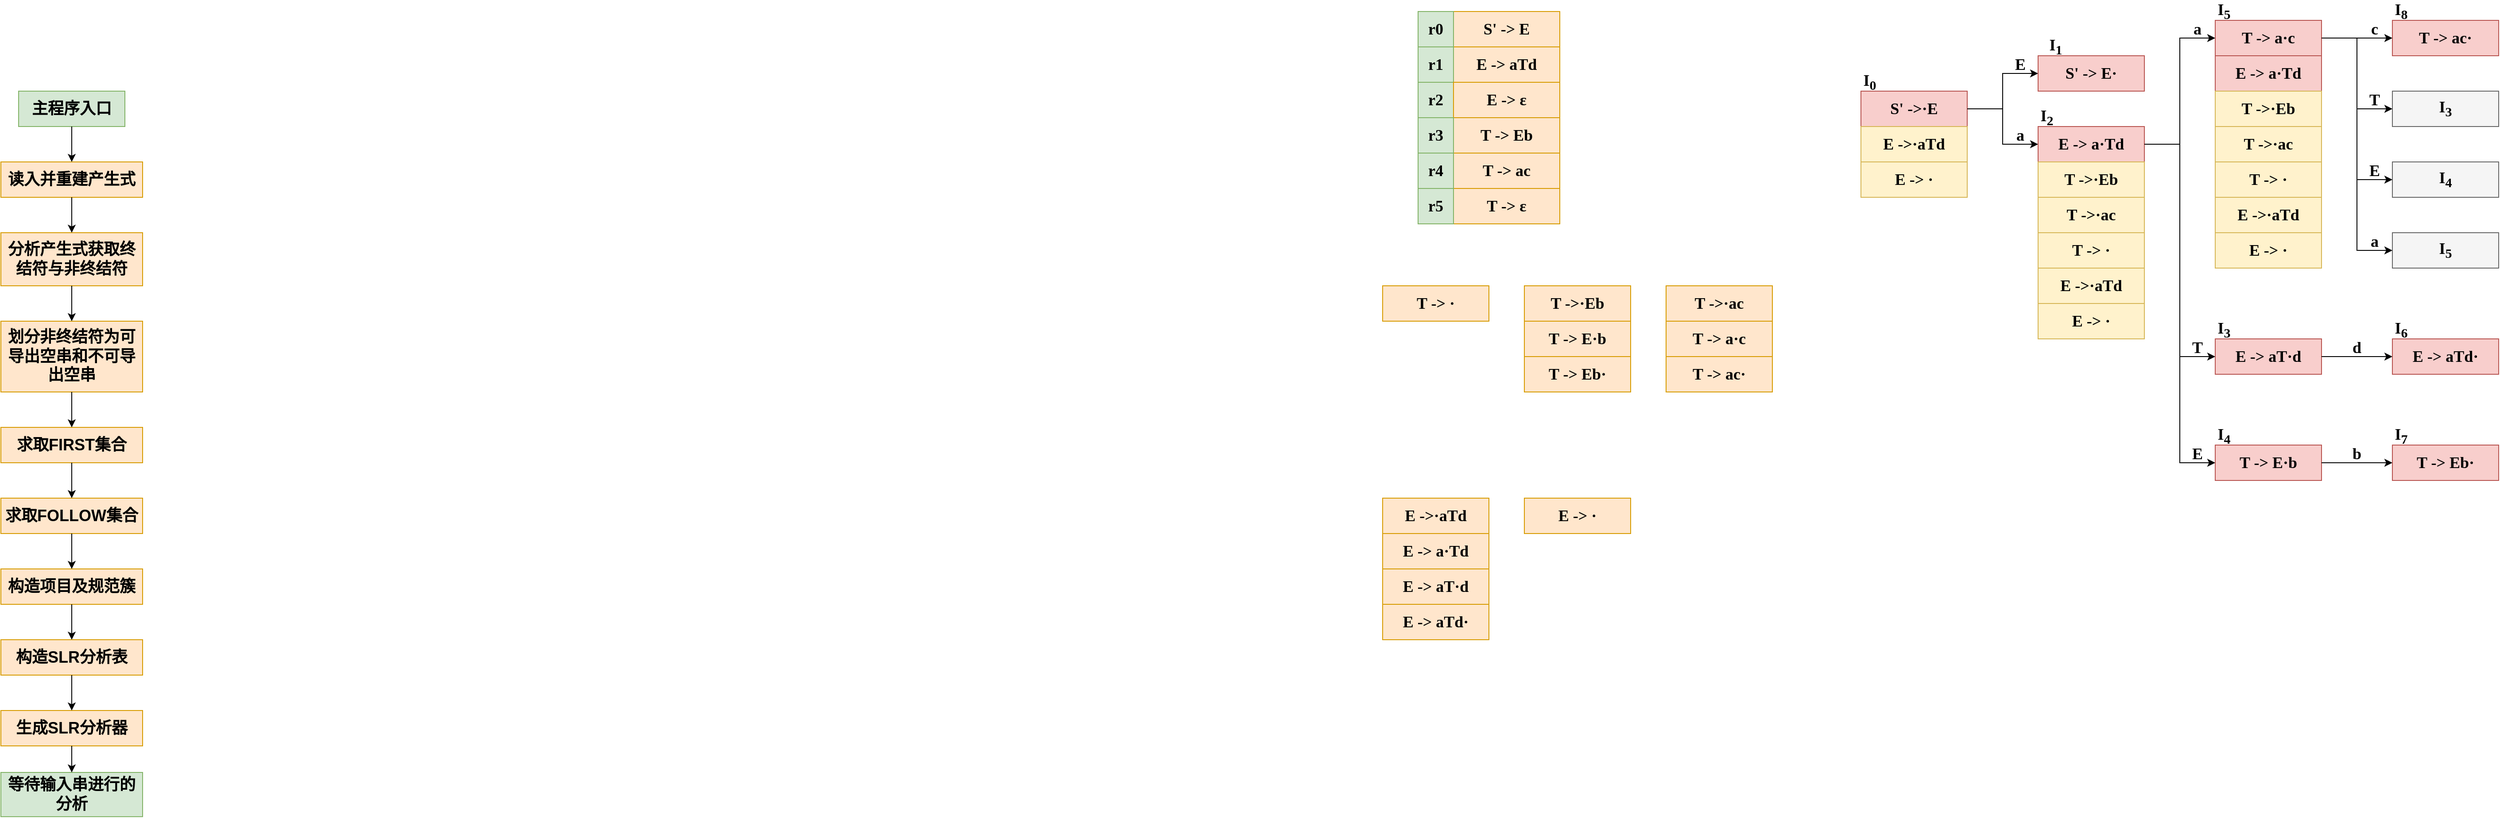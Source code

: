 <mxfile version="14.7.3" type="github">
  <diagram id="0YPb2u13IoEKau1Qp7Te" name="Page-1">
    <mxGraphModel dx="2214" dy="1277" grid="1" gridSize="10" guides="1" tooltips="1" connect="1" arrows="1" fold="1" page="1" pageScale="1" pageWidth="1654" pageHeight="2336" math="0" shadow="0">
      <root>
        <mxCell id="0" />
        <mxCell id="1" parent="0" />
        <mxCell id="Pd2eChNWipuQM7B-wFBg-22" value="" style="group" parent="1" vertex="1" connectable="0">
          <mxGeometry x="140" y="120" width="160" height="820" as="geometry" />
        </mxCell>
        <mxCell id="Pd2eChNWipuQM7B-wFBg-1" value="&lt;font style=&quot;font-size: 18px&quot;&gt;&lt;b&gt;主程序入口&lt;/b&gt;&lt;/font&gt;" style="rounded=0;whiteSpace=wrap;html=1;fillColor=#d5e8d4;strokeColor=#82b366;" parent="Pd2eChNWipuQM7B-wFBg-22" vertex="1">
          <mxGeometry x="20" width="120" height="40" as="geometry" />
        </mxCell>
        <mxCell id="Pd2eChNWipuQM7B-wFBg-2" value="&lt;font style=&quot;font-size: 18px&quot;&gt;&lt;b&gt;读入并重建产生式&lt;/b&gt;&lt;/font&gt;" style="rounded=0;whiteSpace=wrap;html=1;fillColor=#ffe6cc;strokeColor=#d79b00;" parent="Pd2eChNWipuQM7B-wFBg-22" vertex="1">
          <mxGeometry y="80" width="160" height="40" as="geometry" />
        </mxCell>
        <mxCell id="Pd2eChNWipuQM7B-wFBg-12" style="edgeStyle=orthogonalEdgeStyle;rounded=0;orthogonalLoop=1;jettySize=auto;html=1;exitX=0.5;exitY=1;exitDx=0;exitDy=0;" parent="Pd2eChNWipuQM7B-wFBg-22" source="Pd2eChNWipuQM7B-wFBg-1" target="Pd2eChNWipuQM7B-wFBg-2" edge="1">
          <mxGeometry relative="1" as="geometry" />
        </mxCell>
        <mxCell id="Pd2eChNWipuQM7B-wFBg-3" value="&lt;font style=&quot;font-size: 18px&quot;&gt;&lt;b&gt;分析产生式获取终结符与非终结符&lt;/b&gt;&lt;/font&gt;" style="rounded=0;whiteSpace=wrap;html=1;fillColor=#ffe6cc;strokeColor=#d79b00;" parent="Pd2eChNWipuQM7B-wFBg-22" vertex="1">
          <mxGeometry y="160" width="160" height="60" as="geometry" />
        </mxCell>
        <mxCell id="Pd2eChNWipuQM7B-wFBg-13" style="edgeStyle=orthogonalEdgeStyle;rounded=0;orthogonalLoop=1;jettySize=auto;html=1;exitX=0.5;exitY=1;exitDx=0;exitDy=0;" parent="Pd2eChNWipuQM7B-wFBg-22" source="Pd2eChNWipuQM7B-wFBg-2" target="Pd2eChNWipuQM7B-wFBg-3" edge="1">
          <mxGeometry relative="1" as="geometry" />
        </mxCell>
        <mxCell id="Pd2eChNWipuQM7B-wFBg-5" value="&lt;span style=&quot;font-size: 18px&quot;&gt;&lt;b&gt;划分非终结符为可导出空串和不可导出空串&lt;br&gt;&lt;/b&gt;&lt;/span&gt;" style="rounded=0;whiteSpace=wrap;html=1;fillColor=#ffe6cc;strokeColor=#d79b00;" parent="Pd2eChNWipuQM7B-wFBg-22" vertex="1">
          <mxGeometry y="260" width="160" height="80" as="geometry" />
        </mxCell>
        <mxCell id="Pd2eChNWipuQM7B-wFBg-14" style="edgeStyle=orthogonalEdgeStyle;rounded=0;orthogonalLoop=1;jettySize=auto;html=1;exitX=0.5;exitY=1;exitDx=0;exitDy=0;entryX=0.5;entryY=0;entryDx=0;entryDy=0;" parent="Pd2eChNWipuQM7B-wFBg-22" source="Pd2eChNWipuQM7B-wFBg-3" target="Pd2eChNWipuQM7B-wFBg-5" edge="1">
          <mxGeometry relative="1" as="geometry" />
        </mxCell>
        <mxCell id="Pd2eChNWipuQM7B-wFBg-6" value="&lt;span style=&quot;font-size: 18px&quot;&gt;&lt;b&gt;求取FIRST集合&lt;br&gt;&lt;/b&gt;&lt;/span&gt;" style="rounded=0;whiteSpace=wrap;html=1;fillColor=#ffe6cc;strokeColor=#d79b00;" parent="Pd2eChNWipuQM7B-wFBg-22" vertex="1">
          <mxGeometry y="380" width="160" height="40" as="geometry" />
        </mxCell>
        <mxCell id="Pd2eChNWipuQM7B-wFBg-15" style="edgeStyle=orthogonalEdgeStyle;rounded=0;orthogonalLoop=1;jettySize=auto;html=1;exitX=0.5;exitY=1;exitDx=0;exitDy=0;entryX=0.5;entryY=0;entryDx=0;entryDy=0;" parent="Pd2eChNWipuQM7B-wFBg-22" source="Pd2eChNWipuQM7B-wFBg-5" target="Pd2eChNWipuQM7B-wFBg-6" edge="1">
          <mxGeometry relative="1" as="geometry" />
        </mxCell>
        <mxCell id="Pd2eChNWipuQM7B-wFBg-7" value="&lt;span style=&quot;font-size: 18px&quot;&gt;&lt;b&gt;求取FOLLOW集合&lt;br&gt;&lt;/b&gt;&lt;/span&gt;" style="rounded=0;whiteSpace=wrap;html=1;fillColor=#ffe6cc;strokeColor=#d79b00;" parent="Pd2eChNWipuQM7B-wFBg-22" vertex="1">
          <mxGeometry y="460" width="160" height="40" as="geometry" />
        </mxCell>
        <mxCell id="Pd2eChNWipuQM7B-wFBg-16" style="edgeStyle=orthogonalEdgeStyle;rounded=0;orthogonalLoop=1;jettySize=auto;html=1;exitX=0.5;exitY=1;exitDx=0;exitDy=0;entryX=0.5;entryY=0;entryDx=0;entryDy=0;" parent="Pd2eChNWipuQM7B-wFBg-22" source="Pd2eChNWipuQM7B-wFBg-6" target="Pd2eChNWipuQM7B-wFBg-7" edge="1">
          <mxGeometry relative="1" as="geometry" />
        </mxCell>
        <mxCell id="Pd2eChNWipuQM7B-wFBg-8" value="&lt;span style=&quot;font-size: 18px&quot;&gt;&lt;b&gt;构造项目及规范簇&lt;br&gt;&lt;/b&gt;&lt;/span&gt;" style="rounded=0;whiteSpace=wrap;html=1;fillColor=#ffe6cc;strokeColor=#d79b00;" parent="Pd2eChNWipuQM7B-wFBg-22" vertex="1">
          <mxGeometry y="540" width="160" height="40" as="geometry" />
        </mxCell>
        <mxCell id="Pd2eChNWipuQM7B-wFBg-17" style="edgeStyle=orthogonalEdgeStyle;rounded=0;orthogonalLoop=1;jettySize=auto;html=1;exitX=0.5;exitY=1;exitDx=0;exitDy=0;entryX=0.5;entryY=0;entryDx=0;entryDy=0;" parent="Pd2eChNWipuQM7B-wFBg-22" source="Pd2eChNWipuQM7B-wFBg-7" target="Pd2eChNWipuQM7B-wFBg-8" edge="1">
          <mxGeometry relative="1" as="geometry" />
        </mxCell>
        <mxCell id="Pd2eChNWipuQM7B-wFBg-9" value="&lt;span style=&quot;font-size: 18px&quot;&gt;&lt;b&gt;构造SLR分析表&lt;br&gt;&lt;/b&gt;&lt;/span&gt;" style="rounded=0;whiteSpace=wrap;html=1;fillColor=#ffe6cc;strokeColor=#d79b00;" parent="Pd2eChNWipuQM7B-wFBg-22" vertex="1">
          <mxGeometry y="620" width="160" height="40" as="geometry" />
        </mxCell>
        <mxCell id="Pd2eChNWipuQM7B-wFBg-18" style="edgeStyle=orthogonalEdgeStyle;rounded=0;orthogonalLoop=1;jettySize=auto;html=1;exitX=0.5;exitY=1;exitDx=0;exitDy=0;entryX=0.5;entryY=0;entryDx=0;entryDy=0;" parent="Pd2eChNWipuQM7B-wFBg-22" source="Pd2eChNWipuQM7B-wFBg-8" target="Pd2eChNWipuQM7B-wFBg-9" edge="1">
          <mxGeometry relative="1" as="geometry" />
        </mxCell>
        <mxCell id="Pd2eChNWipuQM7B-wFBg-10" value="&lt;span style=&quot;font-size: 18px&quot;&gt;&lt;b&gt;生成SLR分析器&lt;br&gt;&lt;/b&gt;&lt;/span&gt;" style="rounded=0;whiteSpace=wrap;html=1;fillColor=#ffe6cc;strokeColor=#d79b00;" parent="Pd2eChNWipuQM7B-wFBg-22" vertex="1">
          <mxGeometry y="700" width="160" height="40" as="geometry" />
        </mxCell>
        <mxCell id="Pd2eChNWipuQM7B-wFBg-19" style="edgeStyle=orthogonalEdgeStyle;rounded=0;orthogonalLoop=1;jettySize=auto;html=1;entryX=0.5;entryY=0;entryDx=0;entryDy=0;" parent="Pd2eChNWipuQM7B-wFBg-22" source="Pd2eChNWipuQM7B-wFBg-9" target="Pd2eChNWipuQM7B-wFBg-10" edge="1">
          <mxGeometry relative="1" as="geometry" />
        </mxCell>
        <mxCell id="Pd2eChNWipuQM7B-wFBg-11" value="&lt;span style=&quot;font-size: 18px&quot;&gt;&lt;b&gt;等待输入串进行的分析&lt;/b&gt;&lt;/span&gt;" style="rounded=0;whiteSpace=wrap;html=1;fillColor=#d5e8d4;strokeColor=#82b366;" parent="Pd2eChNWipuQM7B-wFBg-22" vertex="1">
          <mxGeometry y="770" width="160" height="50" as="geometry" />
        </mxCell>
        <mxCell id="Pd2eChNWipuQM7B-wFBg-21" style="edgeStyle=orthogonalEdgeStyle;rounded=0;orthogonalLoop=1;jettySize=auto;html=1;exitX=0.5;exitY=1;exitDx=0;exitDy=0;entryX=0.5;entryY=0;entryDx=0;entryDy=0;" parent="Pd2eChNWipuQM7B-wFBg-22" source="Pd2eChNWipuQM7B-wFBg-10" target="Pd2eChNWipuQM7B-wFBg-11" edge="1">
          <mxGeometry relative="1" as="geometry" />
        </mxCell>
        <mxCell id="wYAp02LFLE07vY8hdoaV-23" value="" style="group" vertex="1" connectable="0" parent="1">
          <mxGeometry x="1740" y="30" width="160" height="240" as="geometry" />
        </mxCell>
        <mxCell id="wYAp02LFLE07vY8hdoaV-3" value="" style="group;" vertex="1" connectable="0" parent="wYAp02LFLE07vY8hdoaV-23">
          <mxGeometry width="160" height="40" as="geometry" />
        </mxCell>
        <mxCell id="wYAp02LFLE07vY8hdoaV-1" value="&lt;font style=&quot;font-size: 18px&quot; face=&quot;Comic Sans MS&quot;&gt;&lt;b&gt;S&#39; -&amp;gt; E&lt;/b&gt;&lt;/font&gt;" style="rounded=0;whiteSpace=wrap;html=1;fillColor=#ffe6cc;strokeColor=#d79b00;" vertex="1" parent="wYAp02LFLE07vY8hdoaV-3">
          <mxGeometry x="40" width="120" height="40" as="geometry" />
        </mxCell>
        <mxCell id="wYAp02LFLE07vY8hdoaV-2" value="&lt;font style=&quot;font-size: 18px&quot; face=&quot;Comic Sans MS&quot;&gt;&lt;b&gt;r0&lt;/b&gt;&lt;/font&gt;" style="rounded=0;whiteSpace=wrap;html=1;fillColor=#d5e8d4;strokeColor=#82b366;" vertex="1" parent="wYAp02LFLE07vY8hdoaV-3">
          <mxGeometry width="40" height="40" as="geometry" />
        </mxCell>
        <mxCell id="wYAp02LFLE07vY8hdoaV-4" value="" style="group" vertex="1" connectable="0" parent="wYAp02LFLE07vY8hdoaV-23">
          <mxGeometry y="40" width="160" height="40" as="geometry" />
        </mxCell>
        <mxCell id="wYAp02LFLE07vY8hdoaV-5" value="&lt;font style=&quot;font-size: 18px&quot; face=&quot;Comic Sans MS&quot;&gt;&lt;b&gt;E -&amp;gt; aTd&lt;/b&gt;&lt;/font&gt;" style="rounded=0;whiteSpace=wrap;html=1;fillColor=#ffe6cc;strokeColor=#d79b00;" vertex="1" parent="wYAp02LFLE07vY8hdoaV-4">
          <mxGeometry x="40" width="120" height="40" as="geometry" />
        </mxCell>
        <mxCell id="wYAp02LFLE07vY8hdoaV-6" value="&lt;font style=&quot;font-size: 18px&quot; face=&quot;Comic Sans MS&quot;&gt;&lt;b&gt;r1&lt;/b&gt;&lt;/font&gt;" style="rounded=0;whiteSpace=wrap;html=1;fillColor=#d5e8d4;strokeColor=#82b366;" vertex="1" parent="wYAp02LFLE07vY8hdoaV-4">
          <mxGeometry width="40" height="40" as="geometry" />
        </mxCell>
        <mxCell id="wYAp02LFLE07vY8hdoaV-7" value="" style="group" vertex="1" connectable="0" parent="wYAp02LFLE07vY8hdoaV-23">
          <mxGeometry y="80" width="160" height="40" as="geometry" />
        </mxCell>
        <mxCell id="wYAp02LFLE07vY8hdoaV-9" value="&lt;font style=&quot;font-size: 18px&quot; face=&quot;Comic Sans MS&quot;&gt;&lt;b&gt;r2&lt;/b&gt;&lt;/font&gt;" style="rounded=0;whiteSpace=wrap;html=1;fillColor=#d5e8d4;strokeColor=#82b366;" vertex="1" parent="wYAp02LFLE07vY8hdoaV-7">
          <mxGeometry width="40" height="40" as="geometry" />
        </mxCell>
        <mxCell id="wYAp02LFLE07vY8hdoaV-21" value="&lt;b style=&quot;font-family: &amp;#34;comic sans ms&amp;#34; ; font-size: 18px&quot;&gt;E -&amp;gt;&amp;nbsp;ε&lt;/b&gt;" style="rounded=0;whiteSpace=wrap;html=1;fillColor=#ffe6cc;strokeColor=#d79b00;" vertex="1" parent="wYAp02LFLE07vY8hdoaV-7">
          <mxGeometry x="40" width="120" height="40" as="geometry" />
        </mxCell>
        <mxCell id="wYAp02LFLE07vY8hdoaV-11" value="" style="group" vertex="1" connectable="0" parent="wYAp02LFLE07vY8hdoaV-23">
          <mxGeometry y="120" width="160" height="40" as="geometry" />
        </mxCell>
        <mxCell id="wYAp02LFLE07vY8hdoaV-12" value="&lt;font style=&quot;font-size: 18px&quot; face=&quot;Comic Sans MS&quot;&gt;&lt;b&gt;T -&amp;gt; Eb&lt;/b&gt;&lt;/font&gt;" style="rounded=0;whiteSpace=wrap;html=1;fillColor=#ffe6cc;strokeColor=#d79b00;" vertex="1" parent="wYAp02LFLE07vY8hdoaV-11">
          <mxGeometry x="40" width="120" height="40" as="geometry" />
        </mxCell>
        <mxCell id="wYAp02LFLE07vY8hdoaV-13" value="&lt;font style=&quot;font-size: 18px&quot; face=&quot;Comic Sans MS&quot;&gt;&lt;b&gt;r3&lt;/b&gt;&lt;/font&gt;" style="rounded=0;whiteSpace=wrap;html=1;fillColor=#d5e8d4;strokeColor=#82b366;" vertex="1" parent="wYAp02LFLE07vY8hdoaV-11">
          <mxGeometry width="40" height="40" as="geometry" />
        </mxCell>
        <mxCell id="wYAp02LFLE07vY8hdoaV-14" value="" style="group" vertex="1" connectable="0" parent="wYAp02LFLE07vY8hdoaV-23">
          <mxGeometry y="160" width="160" height="40" as="geometry" />
        </mxCell>
        <mxCell id="wYAp02LFLE07vY8hdoaV-15" value="&lt;font style=&quot;font-size: 18px&quot; face=&quot;Comic Sans MS&quot;&gt;&lt;b&gt;T -&amp;gt; ac&lt;/b&gt;&lt;/font&gt;" style="rounded=0;whiteSpace=wrap;html=1;fillColor=#ffe6cc;strokeColor=#d79b00;" vertex="1" parent="wYAp02LFLE07vY8hdoaV-14">
          <mxGeometry x="40" width="120" height="40" as="geometry" />
        </mxCell>
        <mxCell id="wYAp02LFLE07vY8hdoaV-16" value="&lt;font style=&quot;font-size: 18px&quot; face=&quot;Comic Sans MS&quot;&gt;&lt;b&gt;r4&lt;/b&gt;&lt;/font&gt;" style="rounded=0;whiteSpace=wrap;html=1;fillColor=#d5e8d4;strokeColor=#82b366;" vertex="1" parent="wYAp02LFLE07vY8hdoaV-14">
          <mxGeometry width="40" height="40" as="geometry" />
        </mxCell>
        <mxCell id="wYAp02LFLE07vY8hdoaV-17" value="" style="group" vertex="1" connectable="0" parent="wYAp02LFLE07vY8hdoaV-23">
          <mxGeometry y="200" width="160" height="40" as="geometry" />
        </mxCell>
        <mxCell id="wYAp02LFLE07vY8hdoaV-18" value="&lt;font style=&quot;font-size: 18px&quot; face=&quot;Comic Sans MS&quot;&gt;&lt;b&gt;T -&amp;gt;&amp;nbsp;&lt;/b&gt;&lt;/font&gt;&lt;b style=&quot;font-family: &amp;#34;comic sans ms&amp;#34; ; font-size: 18px&quot;&gt;ε&lt;/b&gt;" style="rounded=0;whiteSpace=wrap;html=1;fillColor=#ffe6cc;strokeColor=#d79b00;" vertex="1" parent="wYAp02LFLE07vY8hdoaV-17">
          <mxGeometry x="40" width="120" height="40" as="geometry" />
        </mxCell>
        <mxCell id="wYAp02LFLE07vY8hdoaV-19" value="&lt;font style=&quot;font-size: 18px&quot; face=&quot;Comic Sans MS&quot;&gt;&lt;b&gt;r5&lt;/b&gt;&lt;/font&gt;" style="rounded=0;whiteSpace=wrap;html=1;fillColor=#d5e8d4;strokeColor=#82b366;" vertex="1" parent="wYAp02LFLE07vY8hdoaV-17">
          <mxGeometry width="40" height="40" as="geometry" />
        </mxCell>
        <mxCell id="wYAp02LFLE07vY8hdoaV-28" value="&lt;font style=&quot;font-size: 18px&quot; face=&quot;Comic Sans MS&quot;&gt;&lt;b&gt;T -&amp;gt;&lt;/b&gt;&lt;/font&gt;&lt;b style=&quot;font-size: 18px&quot;&gt;&lt;font face=&quot;Comic Sans MS&quot;&gt;·&lt;/font&gt;&lt;/b&gt;&lt;font style=&quot;font-size: 18px&quot; face=&quot;Comic Sans MS&quot;&gt;&lt;b&gt;Eb&lt;/b&gt;&lt;/font&gt;" style="rounded=0;whiteSpace=wrap;html=1;fillColor=#ffe6cc;strokeColor=#d79b00;" vertex="1" parent="1">
          <mxGeometry x="1860" y="340" width="120" height="40" as="geometry" />
        </mxCell>
        <mxCell id="wYAp02LFLE07vY8hdoaV-29" value="&lt;font style=&quot;font-size: 18px&quot; face=&quot;Comic Sans MS&quot;&gt;&lt;b&gt;T -&amp;gt;&lt;/b&gt;&lt;/font&gt;&lt;b style=&quot;font-size: 18px&quot;&gt;&lt;font face=&quot;Comic Sans MS&quot;&gt;·&lt;/font&gt;&lt;/b&gt;&lt;font style=&quot;font-size: 18px&quot; face=&quot;Comic Sans MS&quot;&gt;&lt;b&gt;ac&lt;/b&gt;&lt;/font&gt;" style="rounded=0;whiteSpace=wrap;html=1;fillColor=#ffe6cc;strokeColor=#d79b00;" vertex="1" parent="1">
          <mxGeometry x="2020" y="340" width="120" height="40" as="geometry" />
        </mxCell>
        <mxCell id="wYAp02LFLE07vY8hdoaV-30" value="&lt;font style=&quot;font-size: 18px&quot;&gt;&lt;b&gt;&lt;font face=&quot;Comic Sans MS&quot;&gt;T -&amp;gt; ·&lt;/font&gt;&lt;/b&gt;&lt;/font&gt;" style="rounded=0;whiteSpace=wrap;html=1;fillColor=#ffe6cc;strokeColor=#d79b00;" vertex="1" parent="1">
          <mxGeometry x="1700" y="340" width="120" height="40" as="geometry" />
        </mxCell>
        <mxCell id="wYAp02LFLE07vY8hdoaV-31" value="&lt;font style=&quot;font-size: 18px&quot; face=&quot;Comic Sans MS&quot;&gt;&lt;b&gt;E -&amp;gt;&lt;/b&gt;&lt;/font&gt;&lt;b style=&quot;font-size: 18px&quot;&gt;&lt;font face=&quot;Comic Sans MS&quot;&gt;·&lt;/font&gt;&lt;/b&gt;&lt;font style=&quot;font-size: 18px&quot; face=&quot;Comic Sans MS&quot;&gt;&lt;b&gt;aTd&lt;/b&gt;&lt;/font&gt;" style="rounded=0;whiteSpace=wrap;html=1;fillColor=#ffe6cc;strokeColor=#d79b00;" vertex="1" parent="1">
          <mxGeometry x="1700" y="580" width="120" height="40" as="geometry" />
        </mxCell>
        <mxCell id="wYAp02LFLE07vY8hdoaV-32" value="&lt;b style=&quot;font-size: 18px&quot;&gt;&lt;font face=&quot;Comic Sans MS&quot;&gt;E -&amp;gt; ·&lt;/font&gt;&lt;/b&gt;" style="rounded=0;whiteSpace=wrap;html=1;fillColor=#ffe6cc;strokeColor=#d79b00;" vertex="1" parent="1">
          <mxGeometry x="1860" y="580" width="120" height="40" as="geometry" />
        </mxCell>
        <mxCell id="wYAp02LFLE07vY8hdoaV-33" value="&lt;font style=&quot;font-size: 18px&quot; face=&quot;Comic Sans MS&quot;&gt;&lt;b&gt;T -&amp;gt; E&lt;/b&gt;&lt;/font&gt;&lt;b style=&quot;font-size: 18px&quot;&gt;&lt;font face=&quot;Comic Sans MS&quot;&gt;·&lt;/font&gt;&lt;/b&gt;&lt;font style=&quot;font-size: 18px&quot; face=&quot;Comic Sans MS&quot;&gt;&lt;b&gt;b&lt;/b&gt;&lt;/font&gt;" style="rounded=0;whiteSpace=wrap;html=1;fillColor=#ffe6cc;strokeColor=#d79b00;" vertex="1" parent="1">
          <mxGeometry x="1860" y="380" width="120" height="40" as="geometry" />
        </mxCell>
        <mxCell id="wYAp02LFLE07vY8hdoaV-34" value="&lt;font style=&quot;font-size: 18px&quot; face=&quot;Comic Sans MS&quot;&gt;&lt;b&gt;T -&amp;gt; E&lt;/b&gt;&lt;/font&gt;&lt;font style=&quot;font-size: 18px&quot; face=&quot;Comic Sans MS&quot;&gt;&lt;b&gt;b&lt;/b&gt;&lt;/font&gt;&lt;b style=&quot;font-size: 18px&quot;&gt;&lt;font face=&quot;Comic Sans MS&quot;&gt;·&lt;/font&gt;&lt;/b&gt;" style="rounded=0;whiteSpace=wrap;html=1;fillColor=#ffe6cc;strokeColor=#d79b00;" vertex="1" parent="1">
          <mxGeometry x="1860" y="420" width="120" height="40" as="geometry" />
        </mxCell>
        <mxCell id="wYAp02LFLE07vY8hdoaV-35" value="&lt;font style=&quot;font-size: 18px&quot; face=&quot;Comic Sans MS&quot;&gt;&lt;b&gt;T -&amp;gt; a&lt;/b&gt;&lt;/font&gt;&lt;b style=&quot;font-size: 18px&quot;&gt;&lt;font face=&quot;Comic Sans MS&quot;&gt;·&lt;/font&gt;&lt;/b&gt;&lt;font style=&quot;font-size: 18px&quot; face=&quot;Comic Sans MS&quot;&gt;&lt;b&gt;c&lt;/b&gt;&lt;/font&gt;" style="rounded=0;whiteSpace=wrap;html=1;fillColor=#ffe6cc;strokeColor=#d79b00;" vertex="1" parent="1">
          <mxGeometry x="2020" y="380" width="120" height="40" as="geometry" />
        </mxCell>
        <mxCell id="wYAp02LFLE07vY8hdoaV-36" value="&lt;font style=&quot;font-size: 18px&quot; face=&quot;Comic Sans MS&quot;&gt;&lt;b&gt;T -&amp;gt; ac&lt;/b&gt;&lt;/font&gt;&lt;b style=&quot;font-size: 18px&quot;&gt;&lt;font face=&quot;Comic Sans MS&quot;&gt;·&lt;/font&gt;&lt;/b&gt;" style="rounded=0;whiteSpace=wrap;html=1;fillColor=#ffe6cc;strokeColor=#d79b00;" vertex="1" parent="1">
          <mxGeometry x="2020" y="420" width="120" height="40" as="geometry" />
        </mxCell>
        <mxCell id="wYAp02LFLE07vY8hdoaV-37" value="&lt;font style=&quot;font-size: 18px&quot; face=&quot;Comic Sans MS&quot;&gt;&lt;b&gt;E -&amp;gt; a&lt;/b&gt;&lt;/font&gt;&lt;b style=&quot;font-size: 18px&quot;&gt;&lt;font face=&quot;Comic Sans MS&quot;&gt;·&lt;/font&gt;&lt;/b&gt;&lt;font style=&quot;font-size: 18px&quot; face=&quot;Comic Sans MS&quot;&gt;&lt;b&gt;Td&lt;/b&gt;&lt;/font&gt;" style="rounded=0;whiteSpace=wrap;html=1;fillColor=#ffe6cc;strokeColor=#d79b00;" vertex="1" parent="1">
          <mxGeometry x="1700" y="620" width="120" height="40" as="geometry" />
        </mxCell>
        <mxCell id="wYAp02LFLE07vY8hdoaV-38" value="&lt;font style=&quot;font-size: 18px&quot; face=&quot;Comic Sans MS&quot;&gt;&lt;b&gt;E -&amp;gt; aT&lt;/b&gt;&lt;/font&gt;&lt;b style=&quot;font-size: 18px&quot;&gt;&lt;font face=&quot;Comic Sans MS&quot;&gt;·&lt;/font&gt;&lt;/b&gt;&lt;font style=&quot;font-size: 18px&quot; face=&quot;Comic Sans MS&quot;&gt;&lt;b&gt;d&lt;/b&gt;&lt;/font&gt;" style="rounded=0;whiteSpace=wrap;html=1;fillColor=#ffe6cc;strokeColor=#d79b00;" vertex="1" parent="1">
          <mxGeometry x="1700" y="660" width="120" height="40" as="geometry" />
        </mxCell>
        <mxCell id="wYAp02LFLE07vY8hdoaV-39" value="&lt;font style=&quot;font-size: 18px&quot; face=&quot;Comic Sans MS&quot;&gt;&lt;b&gt;E -&amp;gt; aTd&lt;/b&gt;&lt;/font&gt;&lt;b style=&quot;font-size: 18px&quot;&gt;&lt;font face=&quot;Comic Sans MS&quot;&gt;·&lt;/font&gt;&lt;/b&gt;" style="rounded=0;whiteSpace=wrap;html=1;fillColor=#ffe6cc;strokeColor=#d79b00;" vertex="1" parent="1">
          <mxGeometry x="1700" y="700" width="120" height="40" as="geometry" />
        </mxCell>
        <mxCell id="wYAp02LFLE07vY8hdoaV-104" value="" style="group" vertex="1" connectable="0" parent="1">
          <mxGeometry x="2230" y="20" width="730" height="540" as="geometry" />
        </mxCell>
        <mxCell id="wYAp02LFLE07vY8hdoaV-25" value="&lt;font style=&quot;font-size: 18px&quot; face=&quot;Comic Sans MS&quot;&gt;&lt;b&gt;S&#39; -&amp;gt; E&lt;/b&gt;&lt;/font&gt;&lt;b style=&quot;font-size: 18px&quot;&gt;&lt;font face=&quot;Comic Sans MS&quot;&gt;·&lt;/font&gt;&lt;/b&gt;" style="rounded=0;whiteSpace=wrap;html=1;fillColor=#f8cecc;strokeColor=#b85450;" vertex="1" parent="wYAp02LFLE07vY8hdoaV-104">
          <mxGeometry x="210" y="60" width="120" height="40" as="geometry" />
        </mxCell>
        <mxCell id="wYAp02LFLE07vY8hdoaV-42" value="" style="group" vertex="1" connectable="0" parent="wYAp02LFLE07vY8hdoaV-104">
          <mxGeometry x="10" y="100" width="120" height="120" as="geometry" />
        </mxCell>
        <mxCell id="wYAp02LFLE07vY8hdoaV-24" value="&lt;font style=&quot;font-size: 18px&quot; face=&quot;Comic Sans MS&quot;&gt;&lt;b&gt;S&#39; -&amp;gt;&lt;/b&gt;&lt;/font&gt;&lt;b style=&quot;font-size: 18px&quot;&gt;&lt;font face=&quot;Comic Sans MS&quot;&gt;·&lt;/font&gt;&lt;/b&gt;&lt;font style=&quot;font-size: 18px&quot; face=&quot;Comic Sans MS&quot;&gt;&lt;b&gt;E&lt;/b&gt;&lt;/font&gt;" style="rounded=0;whiteSpace=wrap;html=1;fillColor=#f8cecc;strokeColor=#b85450;" vertex="1" parent="wYAp02LFLE07vY8hdoaV-42">
          <mxGeometry width="120" height="40" as="geometry" />
        </mxCell>
        <mxCell id="wYAp02LFLE07vY8hdoaV-40" value="&lt;font style=&quot;font-size: 18px&quot; face=&quot;Comic Sans MS&quot;&gt;&lt;b&gt;E -&amp;gt;&lt;/b&gt;&lt;/font&gt;&lt;b style=&quot;font-size: 18px&quot;&gt;&lt;font face=&quot;Comic Sans MS&quot;&gt;·&lt;/font&gt;&lt;/b&gt;&lt;font style=&quot;font-size: 18px&quot; face=&quot;Comic Sans MS&quot;&gt;&lt;b&gt;aTd&lt;/b&gt;&lt;/font&gt;" style="rounded=0;whiteSpace=wrap;html=1;fillColor=#fff2cc;strokeColor=#d6b656;" vertex="1" parent="wYAp02LFLE07vY8hdoaV-42">
          <mxGeometry y="40" width="120" height="40" as="geometry" />
        </mxCell>
        <mxCell id="wYAp02LFLE07vY8hdoaV-41" value="&lt;b style=&quot;font-size: 18px&quot;&gt;&lt;font face=&quot;Comic Sans MS&quot;&gt;E -&amp;gt; ·&lt;/font&gt;&lt;/b&gt;" style="rounded=0;whiteSpace=wrap;html=1;fillColor=#fff2cc;strokeColor=#d6b656;" vertex="1" parent="wYAp02LFLE07vY8hdoaV-42">
          <mxGeometry y="80" width="120" height="40" as="geometry" />
        </mxCell>
        <mxCell id="wYAp02LFLE07vY8hdoaV-49" value="" style="group" vertex="1" connectable="0" parent="wYAp02LFLE07vY8hdoaV-104">
          <mxGeometry x="210" y="140" width="120" height="240" as="geometry" />
        </mxCell>
        <mxCell id="wYAp02LFLE07vY8hdoaV-43" value="&lt;font style=&quot;font-size: 18px&quot; face=&quot;Comic Sans MS&quot;&gt;&lt;b&gt;E -&amp;gt; a&lt;/b&gt;&lt;/font&gt;&lt;b style=&quot;font-size: 18px&quot;&gt;&lt;font face=&quot;Comic Sans MS&quot;&gt;·&lt;/font&gt;&lt;/b&gt;&lt;font style=&quot;font-size: 18px&quot; face=&quot;Comic Sans MS&quot;&gt;&lt;b&gt;Td&lt;/b&gt;&lt;/font&gt;" style="rounded=0;whiteSpace=wrap;html=1;fillColor=#f8cecc;strokeColor=#b85450;" vertex="1" parent="wYAp02LFLE07vY8hdoaV-49">
          <mxGeometry width="120" height="40" as="geometry" />
        </mxCell>
        <mxCell id="wYAp02LFLE07vY8hdoaV-44" value="&lt;font style=&quot;font-size: 18px&quot; face=&quot;Comic Sans MS&quot;&gt;&lt;b&gt;T -&amp;gt;&lt;/b&gt;&lt;/font&gt;&lt;b style=&quot;font-size: 18px&quot;&gt;&lt;font face=&quot;Comic Sans MS&quot;&gt;·&lt;/font&gt;&lt;/b&gt;&lt;font style=&quot;font-size: 18px&quot; face=&quot;Comic Sans MS&quot;&gt;&lt;b&gt;Eb&lt;/b&gt;&lt;/font&gt;" style="rounded=0;whiteSpace=wrap;html=1;fillColor=#fff2cc;strokeColor=#d6b656;" vertex="1" parent="wYAp02LFLE07vY8hdoaV-49">
          <mxGeometry y="40" width="120" height="40" as="geometry" />
        </mxCell>
        <mxCell id="wYAp02LFLE07vY8hdoaV-45" value="&lt;font style=&quot;font-size: 18px&quot; face=&quot;Comic Sans MS&quot;&gt;&lt;b&gt;T -&amp;gt;&lt;/b&gt;&lt;/font&gt;&lt;b style=&quot;font-size: 18px&quot;&gt;&lt;font face=&quot;Comic Sans MS&quot;&gt;·&lt;/font&gt;&lt;/b&gt;&lt;font style=&quot;font-size: 18px&quot; face=&quot;Comic Sans MS&quot;&gt;&lt;b&gt;ac&lt;/b&gt;&lt;/font&gt;" style="rounded=0;whiteSpace=wrap;html=1;fillColor=#fff2cc;strokeColor=#d6b656;" vertex="1" parent="wYAp02LFLE07vY8hdoaV-49">
          <mxGeometry y="80" width="120" height="40" as="geometry" />
        </mxCell>
        <mxCell id="wYAp02LFLE07vY8hdoaV-46" value="&lt;font style=&quot;font-size: 18px&quot;&gt;&lt;b&gt;&lt;font face=&quot;Comic Sans MS&quot;&gt;T -&amp;gt; ·&lt;/font&gt;&lt;/b&gt;&lt;/font&gt;" style="rounded=0;whiteSpace=wrap;html=1;fillColor=#fff2cc;strokeColor=#d6b656;" vertex="1" parent="wYAp02LFLE07vY8hdoaV-49">
          <mxGeometry y="120" width="120" height="40" as="geometry" />
        </mxCell>
        <mxCell id="wYAp02LFLE07vY8hdoaV-47" value="&lt;font style=&quot;font-size: 18px&quot; face=&quot;Comic Sans MS&quot;&gt;&lt;b&gt;E -&amp;gt;&lt;/b&gt;&lt;/font&gt;&lt;b style=&quot;font-size: 18px&quot;&gt;&lt;font face=&quot;Comic Sans MS&quot;&gt;·&lt;/font&gt;&lt;/b&gt;&lt;font style=&quot;font-size: 18px&quot; face=&quot;Comic Sans MS&quot;&gt;&lt;b&gt;aTd&lt;/b&gt;&lt;/font&gt;" style="rounded=0;whiteSpace=wrap;html=1;fillColor=#fff2cc;strokeColor=#d6b656;" vertex="1" parent="wYAp02LFLE07vY8hdoaV-49">
          <mxGeometry y="160" width="120" height="40" as="geometry" />
        </mxCell>
        <mxCell id="wYAp02LFLE07vY8hdoaV-48" value="&lt;b style=&quot;font-size: 18px&quot;&gt;&lt;font face=&quot;Comic Sans MS&quot;&gt;E -&amp;gt; ·&lt;/font&gt;&lt;/b&gt;" style="rounded=0;whiteSpace=wrap;html=1;fillColor=#fff2cc;strokeColor=#d6b656;" vertex="1" parent="wYAp02LFLE07vY8hdoaV-49">
          <mxGeometry y="200" width="120" height="40" as="geometry" />
        </mxCell>
        <mxCell id="wYAp02LFLE07vY8hdoaV-57" value="" style="group" vertex="1" connectable="0" parent="wYAp02LFLE07vY8hdoaV-104">
          <mxGeometry x="410" y="20" width="120" height="280" as="geometry" />
        </mxCell>
        <mxCell id="wYAp02LFLE07vY8hdoaV-50" value="&lt;font style=&quot;font-size: 18px&quot; face=&quot;Comic Sans MS&quot;&gt;&lt;b&gt;T -&amp;gt; a&lt;/b&gt;&lt;/font&gt;&lt;b style=&quot;font-size: 18px&quot;&gt;&lt;font face=&quot;Comic Sans MS&quot;&gt;·&lt;/font&gt;&lt;/b&gt;&lt;font style=&quot;font-size: 18px&quot; face=&quot;Comic Sans MS&quot;&gt;&lt;b&gt;c&lt;/b&gt;&lt;/font&gt;" style="rounded=0;whiteSpace=wrap;html=1;fillColor=#f8cecc;strokeColor=#b85450;" vertex="1" parent="wYAp02LFLE07vY8hdoaV-57">
          <mxGeometry width="120" height="40" as="geometry" />
        </mxCell>
        <mxCell id="wYAp02LFLE07vY8hdoaV-51" value="&lt;font style=&quot;font-size: 18px&quot; face=&quot;Comic Sans MS&quot;&gt;&lt;b&gt;E -&amp;gt; a&lt;/b&gt;&lt;/font&gt;&lt;b style=&quot;font-size: 18px&quot;&gt;&lt;font face=&quot;Comic Sans MS&quot;&gt;·&lt;/font&gt;&lt;/b&gt;&lt;font style=&quot;font-size: 18px&quot; face=&quot;Comic Sans MS&quot;&gt;&lt;b&gt;Td&lt;/b&gt;&lt;/font&gt;" style="rounded=0;whiteSpace=wrap;html=1;fillColor=#f8cecc;strokeColor=#b85450;" vertex="1" parent="wYAp02LFLE07vY8hdoaV-57">
          <mxGeometry y="40" width="120" height="40" as="geometry" />
        </mxCell>
        <mxCell id="wYAp02LFLE07vY8hdoaV-52" value="&lt;font style=&quot;font-size: 18px&quot; face=&quot;Comic Sans MS&quot;&gt;&lt;b&gt;T -&amp;gt;&lt;/b&gt;&lt;/font&gt;&lt;b style=&quot;font-size: 18px&quot;&gt;&lt;font face=&quot;Comic Sans MS&quot;&gt;·&lt;/font&gt;&lt;/b&gt;&lt;font style=&quot;font-size: 18px&quot; face=&quot;Comic Sans MS&quot;&gt;&lt;b&gt;Eb&lt;/b&gt;&lt;/font&gt;" style="rounded=0;whiteSpace=wrap;html=1;fillColor=#fff2cc;strokeColor=#d6b656;" vertex="1" parent="wYAp02LFLE07vY8hdoaV-57">
          <mxGeometry y="80" width="120" height="40" as="geometry" />
        </mxCell>
        <mxCell id="wYAp02LFLE07vY8hdoaV-53" value="&lt;font style=&quot;font-size: 18px&quot; face=&quot;Comic Sans MS&quot;&gt;&lt;b&gt;T -&amp;gt;&lt;/b&gt;&lt;/font&gt;&lt;b style=&quot;font-size: 18px&quot;&gt;&lt;font face=&quot;Comic Sans MS&quot;&gt;·&lt;/font&gt;&lt;/b&gt;&lt;font style=&quot;font-size: 18px&quot; face=&quot;Comic Sans MS&quot;&gt;&lt;b&gt;ac&lt;/b&gt;&lt;/font&gt;" style="rounded=0;whiteSpace=wrap;html=1;fillColor=#fff2cc;strokeColor=#d6b656;" vertex="1" parent="wYAp02LFLE07vY8hdoaV-57">
          <mxGeometry y="120" width="120" height="40" as="geometry" />
        </mxCell>
        <mxCell id="wYAp02LFLE07vY8hdoaV-54" value="&lt;font style=&quot;font-size: 18px&quot;&gt;&lt;b&gt;&lt;font face=&quot;Comic Sans MS&quot;&gt;T -&amp;gt; ·&lt;/font&gt;&lt;/b&gt;&lt;/font&gt;" style="rounded=0;whiteSpace=wrap;html=1;fillColor=#fff2cc;strokeColor=#d6b656;" vertex="1" parent="wYAp02LFLE07vY8hdoaV-57">
          <mxGeometry y="160" width="120" height="40" as="geometry" />
        </mxCell>
        <mxCell id="wYAp02LFLE07vY8hdoaV-55" value="&lt;font style=&quot;font-size: 18px&quot; face=&quot;Comic Sans MS&quot;&gt;&lt;b&gt;E -&amp;gt;&lt;/b&gt;&lt;/font&gt;&lt;b style=&quot;font-size: 18px&quot;&gt;&lt;font face=&quot;Comic Sans MS&quot;&gt;·&lt;/font&gt;&lt;/b&gt;&lt;font style=&quot;font-size: 18px&quot; face=&quot;Comic Sans MS&quot;&gt;&lt;b&gt;aTd&lt;/b&gt;&lt;/font&gt;" style="rounded=0;whiteSpace=wrap;html=1;fillColor=#fff2cc;strokeColor=#d6b656;" vertex="1" parent="wYAp02LFLE07vY8hdoaV-57">
          <mxGeometry y="200" width="120" height="40" as="geometry" />
        </mxCell>
        <mxCell id="wYAp02LFLE07vY8hdoaV-56" value="&lt;b style=&quot;font-size: 18px&quot;&gt;&lt;font face=&quot;Comic Sans MS&quot;&gt;E -&amp;gt; ·&lt;/font&gt;&lt;/b&gt;" style="rounded=0;whiteSpace=wrap;html=1;fillColor=#fff2cc;strokeColor=#d6b656;" vertex="1" parent="wYAp02LFLE07vY8hdoaV-57">
          <mxGeometry y="240" width="120" height="40" as="geometry" />
        </mxCell>
        <mxCell id="wYAp02LFLE07vY8hdoaV-58" value="&lt;font style=&quot;font-size: 18px&quot; face=&quot;Comic Sans MS&quot;&gt;&lt;b&gt;T -&amp;gt; ac&lt;/b&gt;&lt;/font&gt;&lt;b style=&quot;font-size: 18px&quot;&gt;&lt;font face=&quot;Comic Sans MS&quot;&gt;·&lt;/font&gt;&lt;/b&gt;" style="rounded=0;whiteSpace=wrap;html=1;fillColor=#f8cecc;strokeColor=#b85450;" vertex="1" parent="wYAp02LFLE07vY8hdoaV-104">
          <mxGeometry x="610" y="20" width="120" height="40" as="geometry" />
        </mxCell>
        <mxCell id="wYAp02LFLE07vY8hdoaV-59" value="&lt;font style=&quot;font-size: 18px&quot; face=&quot;Comic Sans MS&quot;&gt;&lt;b&gt;E -&amp;gt; aT&lt;/b&gt;&lt;/font&gt;&lt;b style=&quot;font-size: 18px&quot;&gt;&lt;font face=&quot;Comic Sans MS&quot;&gt;·&lt;/font&gt;&lt;/b&gt;&lt;font style=&quot;font-size: 18px&quot; face=&quot;Comic Sans MS&quot;&gt;&lt;b&gt;d&lt;/b&gt;&lt;/font&gt;" style="rounded=0;whiteSpace=wrap;html=1;fillColor=#f8cecc;strokeColor=#b85450;" vertex="1" parent="wYAp02LFLE07vY8hdoaV-104">
          <mxGeometry x="410" y="380" width="120" height="40" as="geometry" />
        </mxCell>
        <mxCell id="wYAp02LFLE07vY8hdoaV-60" value="&lt;font style=&quot;font-size: 18px&quot; face=&quot;Comic Sans MS&quot;&gt;&lt;b&gt;E -&amp;gt; aTd&lt;/b&gt;&lt;/font&gt;&lt;b style=&quot;font-size: 18px&quot;&gt;&lt;font face=&quot;Comic Sans MS&quot;&gt;·&lt;/font&gt;&lt;/b&gt;" style="rounded=0;whiteSpace=wrap;html=1;fillColor=#f8cecc;strokeColor=#b85450;" vertex="1" parent="wYAp02LFLE07vY8hdoaV-104">
          <mxGeometry x="610" y="380" width="120" height="40" as="geometry" />
        </mxCell>
        <mxCell id="wYAp02LFLE07vY8hdoaV-61" value="&lt;font style=&quot;font-size: 18px&quot; face=&quot;Comic Sans MS&quot;&gt;&lt;b&gt;T -&amp;gt; E&lt;/b&gt;&lt;/font&gt;&lt;b style=&quot;font-size: 18px&quot;&gt;&lt;font face=&quot;Comic Sans MS&quot;&gt;·&lt;/font&gt;&lt;/b&gt;&lt;font style=&quot;font-size: 18px&quot; face=&quot;Comic Sans MS&quot;&gt;&lt;b&gt;b&lt;/b&gt;&lt;/font&gt;" style="rounded=0;whiteSpace=wrap;html=1;fillColor=#f8cecc;strokeColor=#b85450;" vertex="1" parent="wYAp02LFLE07vY8hdoaV-104">
          <mxGeometry x="410" y="500" width="120" height="40" as="geometry" />
        </mxCell>
        <mxCell id="wYAp02LFLE07vY8hdoaV-62" value="&lt;font style=&quot;font-size: 18px&quot; face=&quot;Comic Sans MS&quot;&gt;&lt;b&gt;T -&amp;gt; E&lt;/b&gt;&lt;/font&gt;&lt;font style=&quot;font-size: 18px&quot; face=&quot;Comic Sans MS&quot;&gt;&lt;b&gt;b&lt;/b&gt;&lt;/font&gt;&lt;b style=&quot;font-size: 18px&quot;&gt;&lt;font face=&quot;Comic Sans MS&quot;&gt;·&lt;/font&gt;&lt;/b&gt;" style="rounded=0;whiteSpace=wrap;html=1;fillColor=#f8cecc;strokeColor=#b85450;" vertex="1" parent="wYAp02LFLE07vY8hdoaV-104">
          <mxGeometry x="610" y="500" width="120" height="40" as="geometry" />
        </mxCell>
        <mxCell id="wYAp02LFLE07vY8hdoaV-64" style="edgeStyle=orthogonalEdgeStyle;rounded=0;orthogonalLoop=1;jettySize=auto;html=1;exitX=1;exitY=0.5;exitDx=0;exitDy=0;entryX=0;entryY=0.5;entryDx=0;entryDy=0;" edge="1" parent="wYAp02LFLE07vY8hdoaV-104" source="wYAp02LFLE07vY8hdoaV-24" target="wYAp02LFLE07vY8hdoaV-43">
          <mxGeometry relative="1" as="geometry" />
        </mxCell>
        <mxCell id="wYAp02LFLE07vY8hdoaV-65" style="edgeStyle=orthogonalEdgeStyle;rounded=0;orthogonalLoop=1;jettySize=auto;html=1;exitX=1;exitY=0.5;exitDx=0;exitDy=0;entryX=0;entryY=0.5;entryDx=0;entryDy=0;" edge="1" parent="wYAp02LFLE07vY8hdoaV-104" source="wYAp02LFLE07vY8hdoaV-43" target="wYAp02LFLE07vY8hdoaV-50">
          <mxGeometry relative="1" as="geometry" />
        </mxCell>
        <mxCell id="wYAp02LFLE07vY8hdoaV-66" style="edgeStyle=orthogonalEdgeStyle;rounded=0;orthogonalLoop=1;jettySize=auto;html=1;exitX=1;exitY=0.5;exitDx=0;exitDy=0;entryX=0;entryY=0.5;entryDx=0;entryDy=0;" edge="1" parent="wYAp02LFLE07vY8hdoaV-104" source="wYAp02LFLE07vY8hdoaV-43" target="wYAp02LFLE07vY8hdoaV-59">
          <mxGeometry relative="1" as="geometry" />
        </mxCell>
        <mxCell id="wYAp02LFLE07vY8hdoaV-67" style="edgeStyle=orthogonalEdgeStyle;rounded=0;orthogonalLoop=1;jettySize=auto;html=1;exitX=1;exitY=0.5;exitDx=0;exitDy=0;entryX=0;entryY=0.5;entryDx=0;entryDy=0;" edge="1" parent="wYAp02LFLE07vY8hdoaV-104" source="wYAp02LFLE07vY8hdoaV-43" target="wYAp02LFLE07vY8hdoaV-61">
          <mxGeometry relative="1" as="geometry" />
        </mxCell>
        <mxCell id="wYAp02LFLE07vY8hdoaV-69" style="edgeStyle=orthogonalEdgeStyle;rounded=0;orthogonalLoop=1;jettySize=auto;html=1;exitX=1;exitY=0.5;exitDx=0;exitDy=0;entryX=0;entryY=0.5;entryDx=0;entryDy=0;" edge="1" parent="wYAp02LFLE07vY8hdoaV-104" source="wYAp02LFLE07vY8hdoaV-59" target="wYAp02LFLE07vY8hdoaV-60">
          <mxGeometry relative="1" as="geometry" />
        </mxCell>
        <mxCell id="wYAp02LFLE07vY8hdoaV-68" style="edgeStyle=orthogonalEdgeStyle;rounded=0;orthogonalLoop=1;jettySize=auto;html=1;exitX=1;exitY=0.5;exitDx=0;exitDy=0;entryX=0;entryY=0.5;entryDx=0;entryDy=0;" edge="1" parent="wYAp02LFLE07vY8hdoaV-104" source="wYAp02LFLE07vY8hdoaV-50" target="wYAp02LFLE07vY8hdoaV-58">
          <mxGeometry relative="1" as="geometry" />
        </mxCell>
        <mxCell id="wYAp02LFLE07vY8hdoaV-72" value="&lt;font face=&quot;Comic Sans MS&quot; style=&quot;font-size: 18px&quot;&gt;&lt;b&gt;I&lt;sub&gt;0&lt;/sub&gt;&lt;/b&gt;&lt;/font&gt;" style="text;html=1;strokeColor=none;fillColor=none;align=center;verticalAlign=middle;whiteSpace=wrap;rounded=0;" vertex="1" parent="wYAp02LFLE07vY8hdoaV-104">
          <mxGeometry y="80" width="40" height="20" as="geometry" />
        </mxCell>
        <mxCell id="wYAp02LFLE07vY8hdoaV-73" value="&lt;font face=&quot;Comic Sans MS&quot; style=&quot;font-size: 18px&quot;&gt;&lt;b&gt;I&lt;sub&gt;1&lt;/sub&gt;&lt;/b&gt;&lt;/font&gt;" style="text;html=1;strokeColor=none;fillColor=none;align=center;verticalAlign=middle;whiteSpace=wrap;rounded=0;" vertex="1" parent="wYAp02LFLE07vY8hdoaV-104">
          <mxGeometry x="210" y="40" width="40" height="20" as="geometry" />
        </mxCell>
        <mxCell id="wYAp02LFLE07vY8hdoaV-74" value="&lt;font face=&quot;Comic Sans MS&quot; style=&quot;font-size: 18px&quot;&gt;&lt;b&gt;I&lt;sub&gt;2&lt;/sub&gt;&lt;/b&gt;&lt;/font&gt;" style="text;html=1;strokeColor=none;fillColor=none;align=center;verticalAlign=middle;whiteSpace=wrap;rounded=0;" vertex="1" parent="wYAp02LFLE07vY8hdoaV-104">
          <mxGeometry x="200" y="120" width="40" height="20" as="geometry" />
        </mxCell>
        <mxCell id="wYAp02LFLE07vY8hdoaV-75" value="&lt;font face=&quot;Comic Sans MS&quot; style=&quot;font-size: 18px&quot;&gt;&lt;b&gt;I&lt;sub&gt;3&lt;/sub&gt;&lt;/b&gt;&lt;/font&gt;" style="text;html=1;strokeColor=none;fillColor=none;align=center;verticalAlign=middle;whiteSpace=wrap;rounded=0;" vertex="1" parent="wYAp02LFLE07vY8hdoaV-104">
          <mxGeometry x="400" y="360" width="40" height="20" as="geometry" />
        </mxCell>
        <mxCell id="wYAp02LFLE07vY8hdoaV-76" value="&lt;font face=&quot;Comic Sans MS&quot; style=&quot;font-size: 18px&quot;&gt;&lt;b&gt;I&lt;sub&gt;4&lt;/sub&gt;&lt;/b&gt;&lt;/font&gt;" style="text;html=1;strokeColor=none;fillColor=none;align=center;verticalAlign=middle;whiteSpace=wrap;rounded=0;" vertex="1" parent="wYAp02LFLE07vY8hdoaV-104">
          <mxGeometry x="400" y="480" width="40" height="20" as="geometry" />
        </mxCell>
        <mxCell id="wYAp02LFLE07vY8hdoaV-77" value="&lt;font face=&quot;Comic Sans MS&quot; style=&quot;font-size: 18px&quot;&gt;&lt;b&gt;I&lt;sub&gt;6&lt;/sub&gt;&lt;/b&gt;&lt;/font&gt;" style="text;html=1;strokeColor=none;fillColor=none;align=center;verticalAlign=middle;whiteSpace=wrap;rounded=0;" vertex="1" parent="wYAp02LFLE07vY8hdoaV-104">
          <mxGeometry x="600" y="360" width="40" height="20" as="geometry" />
        </mxCell>
        <mxCell id="wYAp02LFLE07vY8hdoaV-78" value="&lt;font face=&quot;Comic Sans MS&quot; style=&quot;font-size: 18px&quot;&gt;&lt;b&gt;I&lt;sub&gt;7&lt;/sub&gt;&lt;/b&gt;&lt;/font&gt;" style="text;html=1;strokeColor=none;fillColor=none;align=center;verticalAlign=middle;whiteSpace=wrap;rounded=0;" vertex="1" parent="wYAp02LFLE07vY8hdoaV-104">
          <mxGeometry x="600" y="480" width="40" height="20" as="geometry" />
        </mxCell>
        <mxCell id="wYAp02LFLE07vY8hdoaV-79" value="&lt;font face=&quot;Comic Sans MS&quot; style=&quot;font-size: 18px&quot;&gt;&lt;b&gt;I&lt;sub&gt;5&lt;/sub&gt;&lt;/b&gt;&lt;/font&gt;" style="text;html=1;strokeColor=none;fillColor=none;align=center;verticalAlign=middle;whiteSpace=wrap;rounded=0;" vertex="1" parent="wYAp02LFLE07vY8hdoaV-104">
          <mxGeometry x="400" width="40" height="20" as="geometry" />
        </mxCell>
        <mxCell id="wYAp02LFLE07vY8hdoaV-80" value="&lt;font face=&quot;Comic Sans MS&quot; style=&quot;font-size: 18px&quot;&gt;&lt;b&gt;I&lt;sub&gt;8&lt;/sub&gt;&lt;/b&gt;&lt;/font&gt;" style="text;html=1;strokeColor=none;fillColor=none;align=center;verticalAlign=middle;whiteSpace=wrap;rounded=0;" vertex="1" parent="wYAp02LFLE07vY8hdoaV-104">
          <mxGeometry x="600" width="40" height="20" as="geometry" />
        </mxCell>
        <mxCell id="wYAp02LFLE07vY8hdoaV-82" value="" style="rounded=0;whiteSpace=wrap;html=1;fillColor=#f5f5f5;strokeColor=#666666;fontColor=#333333;" vertex="1" parent="wYAp02LFLE07vY8hdoaV-104">
          <mxGeometry x="610" y="100" width="120" height="40" as="geometry" />
        </mxCell>
        <mxCell id="wYAp02LFLE07vY8hdoaV-83" style="edgeStyle=orthogonalEdgeStyle;rounded=0;orthogonalLoop=1;jettySize=auto;html=1;exitX=1;exitY=0.5;exitDx=0;exitDy=0;entryX=0;entryY=0.5;entryDx=0;entryDy=0;" edge="1" parent="wYAp02LFLE07vY8hdoaV-104" source="wYAp02LFLE07vY8hdoaV-50" target="wYAp02LFLE07vY8hdoaV-82">
          <mxGeometry relative="1" as="geometry" />
        </mxCell>
        <mxCell id="wYAp02LFLE07vY8hdoaV-84" value="" style="rounded=0;whiteSpace=wrap;html=1;fillColor=#f5f5f5;strokeColor=#666666;fontColor=#333333;" vertex="1" parent="wYAp02LFLE07vY8hdoaV-104">
          <mxGeometry x="610" y="180" width="120" height="40" as="geometry" />
        </mxCell>
        <mxCell id="wYAp02LFLE07vY8hdoaV-85" style="edgeStyle=orthogonalEdgeStyle;rounded=0;orthogonalLoop=1;jettySize=auto;html=1;exitX=1;exitY=0.5;exitDx=0;exitDy=0;entryX=0;entryY=0.5;entryDx=0;entryDy=0;" edge="1" parent="wYAp02LFLE07vY8hdoaV-104" source="wYAp02LFLE07vY8hdoaV-50" target="wYAp02LFLE07vY8hdoaV-84">
          <mxGeometry relative="1" as="geometry" />
        </mxCell>
        <mxCell id="wYAp02LFLE07vY8hdoaV-86" value="" style="rounded=0;whiteSpace=wrap;html=1;fillColor=#f5f5f5;strokeColor=#666666;fontColor=#333333;" vertex="1" parent="wYAp02LFLE07vY8hdoaV-104">
          <mxGeometry x="610" y="260" width="120" height="40" as="geometry" />
        </mxCell>
        <mxCell id="wYAp02LFLE07vY8hdoaV-87" style="edgeStyle=orthogonalEdgeStyle;rounded=0;orthogonalLoop=1;jettySize=auto;html=1;exitX=1;exitY=0.5;exitDx=0;exitDy=0;entryX=0;entryY=0.5;entryDx=0;entryDy=0;" edge="1" parent="wYAp02LFLE07vY8hdoaV-104" source="wYAp02LFLE07vY8hdoaV-50" target="wYAp02LFLE07vY8hdoaV-86">
          <mxGeometry relative="1" as="geometry" />
        </mxCell>
        <mxCell id="wYAp02LFLE07vY8hdoaV-88" value="&lt;font face=&quot;Comic Sans MS&quot; style=&quot;font-size: 18px&quot;&gt;&lt;b&gt;I&lt;sub&gt;3&lt;/sub&gt;&lt;/b&gt;&lt;/font&gt;" style="text;html=1;strokeColor=none;fillColor=none;align=center;verticalAlign=middle;whiteSpace=wrap;rounded=0;" vertex="1" parent="wYAp02LFLE07vY8hdoaV-104">
          <mxGeometry x="650" y="110" width="40" height="20" as="geometry" />
        </mxCell>
        <mxCell id="wYAp02LFLE07vY8hdoaV-90" value="&lt;font face=&quot;Comic Sans MS&quot; style=&quot;font-size: 18px&quot;&gt;&lt;b&gt;I&lt;sub&gt;4&lt;/sub&gt;&lt;/b&gt;&lt;/font&gt;" style="text;html=1;strokeColor=none;fillColor=none;align=center;verticalAlign=middle;whiteSpace=wrap;rounded=0;" vertex="1" parent="wYAp02LFLE07vY8hdoaV-104">
          <mxGeometry x="650" y="190" width="40" height="20" as="geometry" />
        </mxCell>
        <mxCell id="wYAp02LFLE07vY8hdoaV-91" value="&lt;font face=&quot;Comic Sans MS&quot; style=&quot;font-size: 18px&quot;&gt;&lt;b&gt;I&lt;sub&gt;5&lt;/sub&gt;&lt;/b&gt;&lt;/font&gt;" style="text;html=1;strokeColor=none;fillColor=none;align=center;verticalAlign=middle;whiteSpace=wrap;rounded=0;" vertex="1" parent="wYAp02LFLE07vY8hdoaV-104">
          <mxGeometry x="650" y="270" width="40" height="20" as="geometry" />
        </mxCell>
        <mxCell id="wYAp02LFLE07vY8hdoaV-70" style="edgeStyle=orthogonalEdgeStyle;rounded=0;orthogonalLoop=1;jettySize=auto;html=1;exitX=1;exitY=0.5;exitDx=0;exitDy=0;entryX=0;entryY=0.5;entryDx=0;entryDy=0;" edge="1" parent="wYAp02LFLE07vY8hdoaV-104" source="wYAp02LFLE07vY8hdoaV-61" target="wYAp02LFLE07vY8hdoaV-62">
          <mxGeometry relative="1" as="geometry" />
        </mxCell>
        <mxCell id="wYAp02LFLE07vY8hdoaV-92" style="edgeStyle=orthogonalEdgeStyle;rounded=0;orthogonalLoop=1;jettySize=auto;html=1;exitX=1;exitY=0.5;exitDx=0;exitDy=0;entryX=0;entryY=0.5;entryDx=0;entryDy=0;" edge="1" parent="wYAp02LFLE07vY8hdoaV-104" source="wYAp02LFLE07vY8hdoaV-24" target="wYAp02LFLE07vY8hdoaV-25">
          <mxGeometry relative="1" as="geometry" />
        </mxCell>
        <mxCell id="wYAp02LFLE07vY8hdoaV-93" value="&lt;font style=&quot;font-size: 18px&quot; face=&quot;Comic Sans MS&quot;&gt;&lt;b&gt;E&lt;/b&gt;&lt;/font&gt;" style="text;html=1;strokeColor=none;fillColor=none;align=center;verticalAlign=middle;whiteSpace=wrap;rounded=0;" vertex="1" parent="wYAp02LFLE07vY8hdoaV-104">
          <mxGeometry x="170" y="60" width="40" height="20" as="geometry" />
        </mxCell>
        <mxCell id="wYAp02LFLE07vY8hdoaV-94" value="&lt;font style=&quot;font-size: 18px&quot; face=&quot;Comic Sans MS&quot;&gt;&lt;b&gt;a&lt;/b&gt;&lt;/font&gt;" style="text;html=1;strokeColor=none;fillColor=none;align=center;verticalAlign=middle;whiteSpace=wrap;rounded=0;" vertex="1" parent="wYAp02LFLE07vY8hdoaV-104">
          <mxGeometry x="170" y="140" width="40" height="20" as="geometry" />
        </mxCell>
        <mxCell id="wYAp02LFLE07vY8hdoaV-95" value="&lt;font style=&quot;font-size: 18px&quot; face=&quot;Comic Sans MS&quot;&gt;&lt;b&gt;a&lt;/b&gt;&lt;/font&gt;" style="text;html=1;strokeColor=none;fillColor=none;align=center;verticalAlign=middle;whiteSpace=wrap;rounded=0;" vertex="1" parent="wYAp02LFLE07vY8hdoaV-104">
          <mxGeometry x="370" y="20" width="40" height="20" as="geometry" />
        </mxCell>
        <mxCell id="wYAp02LFLE07vY8hdoaV-96" value="&lt;font style=&quot;font-size: 18px&quot; face=&quot;Comic Sans MS&quot;&gt;&lt;b&gt;T&lt;/b&gt;&lt;/font&gt;" style="text;html=1;strokeColor=none;fillColor=none;align=center;verticalAlign=middle;whiteSpace=wrap;rounded=0;" vertex="1" parent="wYAp02LFLE07vY8hdoaV-104">
          <mxGeometry x="370" y="380" width="40" height="20" as="geometry" />
        </mxCell>
        <mxCell id="wYAp02LFLE07vY8hdoaV-97" value="&lt;font style=&quot;font-size: 18px&quot; face=&quot;Comic Sans MS&quot;&gt;&lt;b&gt;E&lt;/b&gt;&lt;/font&gt;" style="text;html=1;strokeColor=none;fillColor=none;align=center;verticalAlign=middle;whiteSpace=wrap;rounded=0;" vertex="1" parent="wYAp02LFLE07vY8hdoaV-104">
          <mxGeometry x="370" y="500" width="40" height="20" as="geometry" />
        </mxCell>
        <mxCell id="wYAp02LFLE07vY8hdoaV-98" value="&lt;font style=&quot;font-size: 18px&quot; face=&quot;Comic Sans MS&quot;&gt;&lt;b&gt;c&lt;/b&gt;&lt;/font&gt;" style="text;html=1;strokeColor=none;fillColor=none;align=center;verticalAlign=middle;whiteSpace=wrap;rounded=0;" vertex="1" parent="wYAp02LFLE07vY8hdoaV-104">
          <mxGeometry x="570" y="20" width="40" height="20" as="geometry" />
        </mxCell>
        <mxCell id="wYAp02LFLE07vY8hdoaV-99" value="&lt;font style=&quot;font-size: 18px&quot; face=&quot;Comic Sans MS&quot;&gt;&lt;b&gt;T&lt;/b&gt;&lt;/font&gt;" style="text;html=1;strokeColor=none;fillColor=none;align=center;verticalAlign=middle;whiteSpace=wrap;rounded=0;" vertex="1" parent="wYAp02LFLE07vY8hdoaV-104">
          <mxGeometry x="570" y="100" width="40" height="20" as="geometry" />
        </mxCell>
        <mxCell id="wYAp02LFLE07vY8hdoaV-100" value="&lt;font style=&quot;font-size: 18px&quot; face=&quot;Comic Sans MS&quot;&gt;&lt;b&gt;E&lt;/b&gt;&lt;/font&gt;" style="text;html=1;strokeColor=none;fillColor=none;align=center;verticalAlign=middle;whiteSpace=wrap;rounded=0;" vertex="1" parent="wYAp02LFLE07vY8hdoaV-104">
          <mxGeometry x="570" y="180" width="40" height="20" as="geometry" />
        </mxCell>
        <mxCell id="wYAp02LFLE07vY8hdoaV-101" value="&lt;font style=&quot;font-size: 18px&quot; face=&quot;Comic Sans MS&quot;&gt;&lt;b&gt;a&lt;/b&gt;&lt;/font&gt;" style="text;html=1;strokeColor=none;fillColor=none;align=center;verticalAlign=middle;whiteSpace=wrap;rounded=0;" vertex="1" parent="wYAp02LFLE07vY8hdoaV-104">
          <mxGeometry x="570" y="260" width="40" height="20" as="geometry" />
        </mxCell>
        <mxCell id="wYAp02LFLE07vY8hdoaV-102" value="&lt;font style=&quot;font-size: 18px&quot; face=&quot;Comic Sans MS&quot;&gt;&lt;b&gt;d&lt;/b&gt;&lt;/font&gt;" style="text;html=1;strokeColor=none;fillColor=none;align=center;verticalAlign=middle;whiteSpace=wrap;rounded=0;" vertex="1" parent="wYAp02LFLE07vY8hdoaV-104">
          <mxGeometry x="550" y="380" width="40" height="20" as="geometry" />
        </mxCell>
        <mxCell id="wYAp02LFLE07vY8hdoaV-103" value="&lt;font style=&quot;font-size: 18px&quot; face=&quot;Comic Sans MS&quot;&gt;&lt;b&gt;b&lt;/b&gt;&lt;/font&gt;" style="text;html=1;strokeColor=none;fillColor=none;align=center;verticalAlign=middle;whiteSpace=wrap;rounded=0;" vertex="1" parent="wYAp02LFLE07vY8hdoaV-104">
          <mxGeometry x="550" y="500" width="40" height="20" as="geometry" />
        </mxCell>
      </root>
    </mxGraphModel>
  </diagram>
</mxfile>
